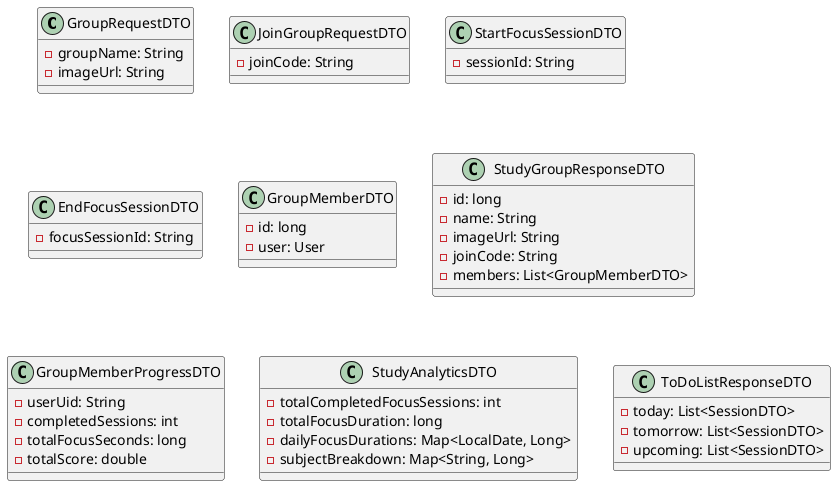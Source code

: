 @startuml

class GroupRequestDTO {
    - groupName: String
    - imageUrl: String
}

class JoinGroupRequestDTO {
    - joinCode: String
}

class StartFocusSessionDTO {
    - sessionId: String
}

class EndFocusSessionDTO {
    - focusSessionId: String
}

class GroupMemberDTO {
    - id: long
    - user: User
}

class StudyGroupResponseDTO {
    - id: long
    - name: String
    - imageUrl: String
    - joinCode: String
    - members: List<GroupMemberDTO>
}

class GroupMemberProgressDTO {
    - userUid: String
    - completedSessions: int
    - totalFocusSeconds: long
    - totalScore: double
}

class StudyAnalyticsDTO {
    - totalCompletedFocusSessions: int
    - totalFocusDuration: long
    - dailyFocusDurations: Map<LocalDate, Long>
    - subjectBreakdown: Map<String, Long>
}

class ToDoListResponseDTO {
    - today: List<SessionDTO>
    - tomorrow: List<SessionDTO>
    - upcoming: List<SessionDTO>
}

@enduml
